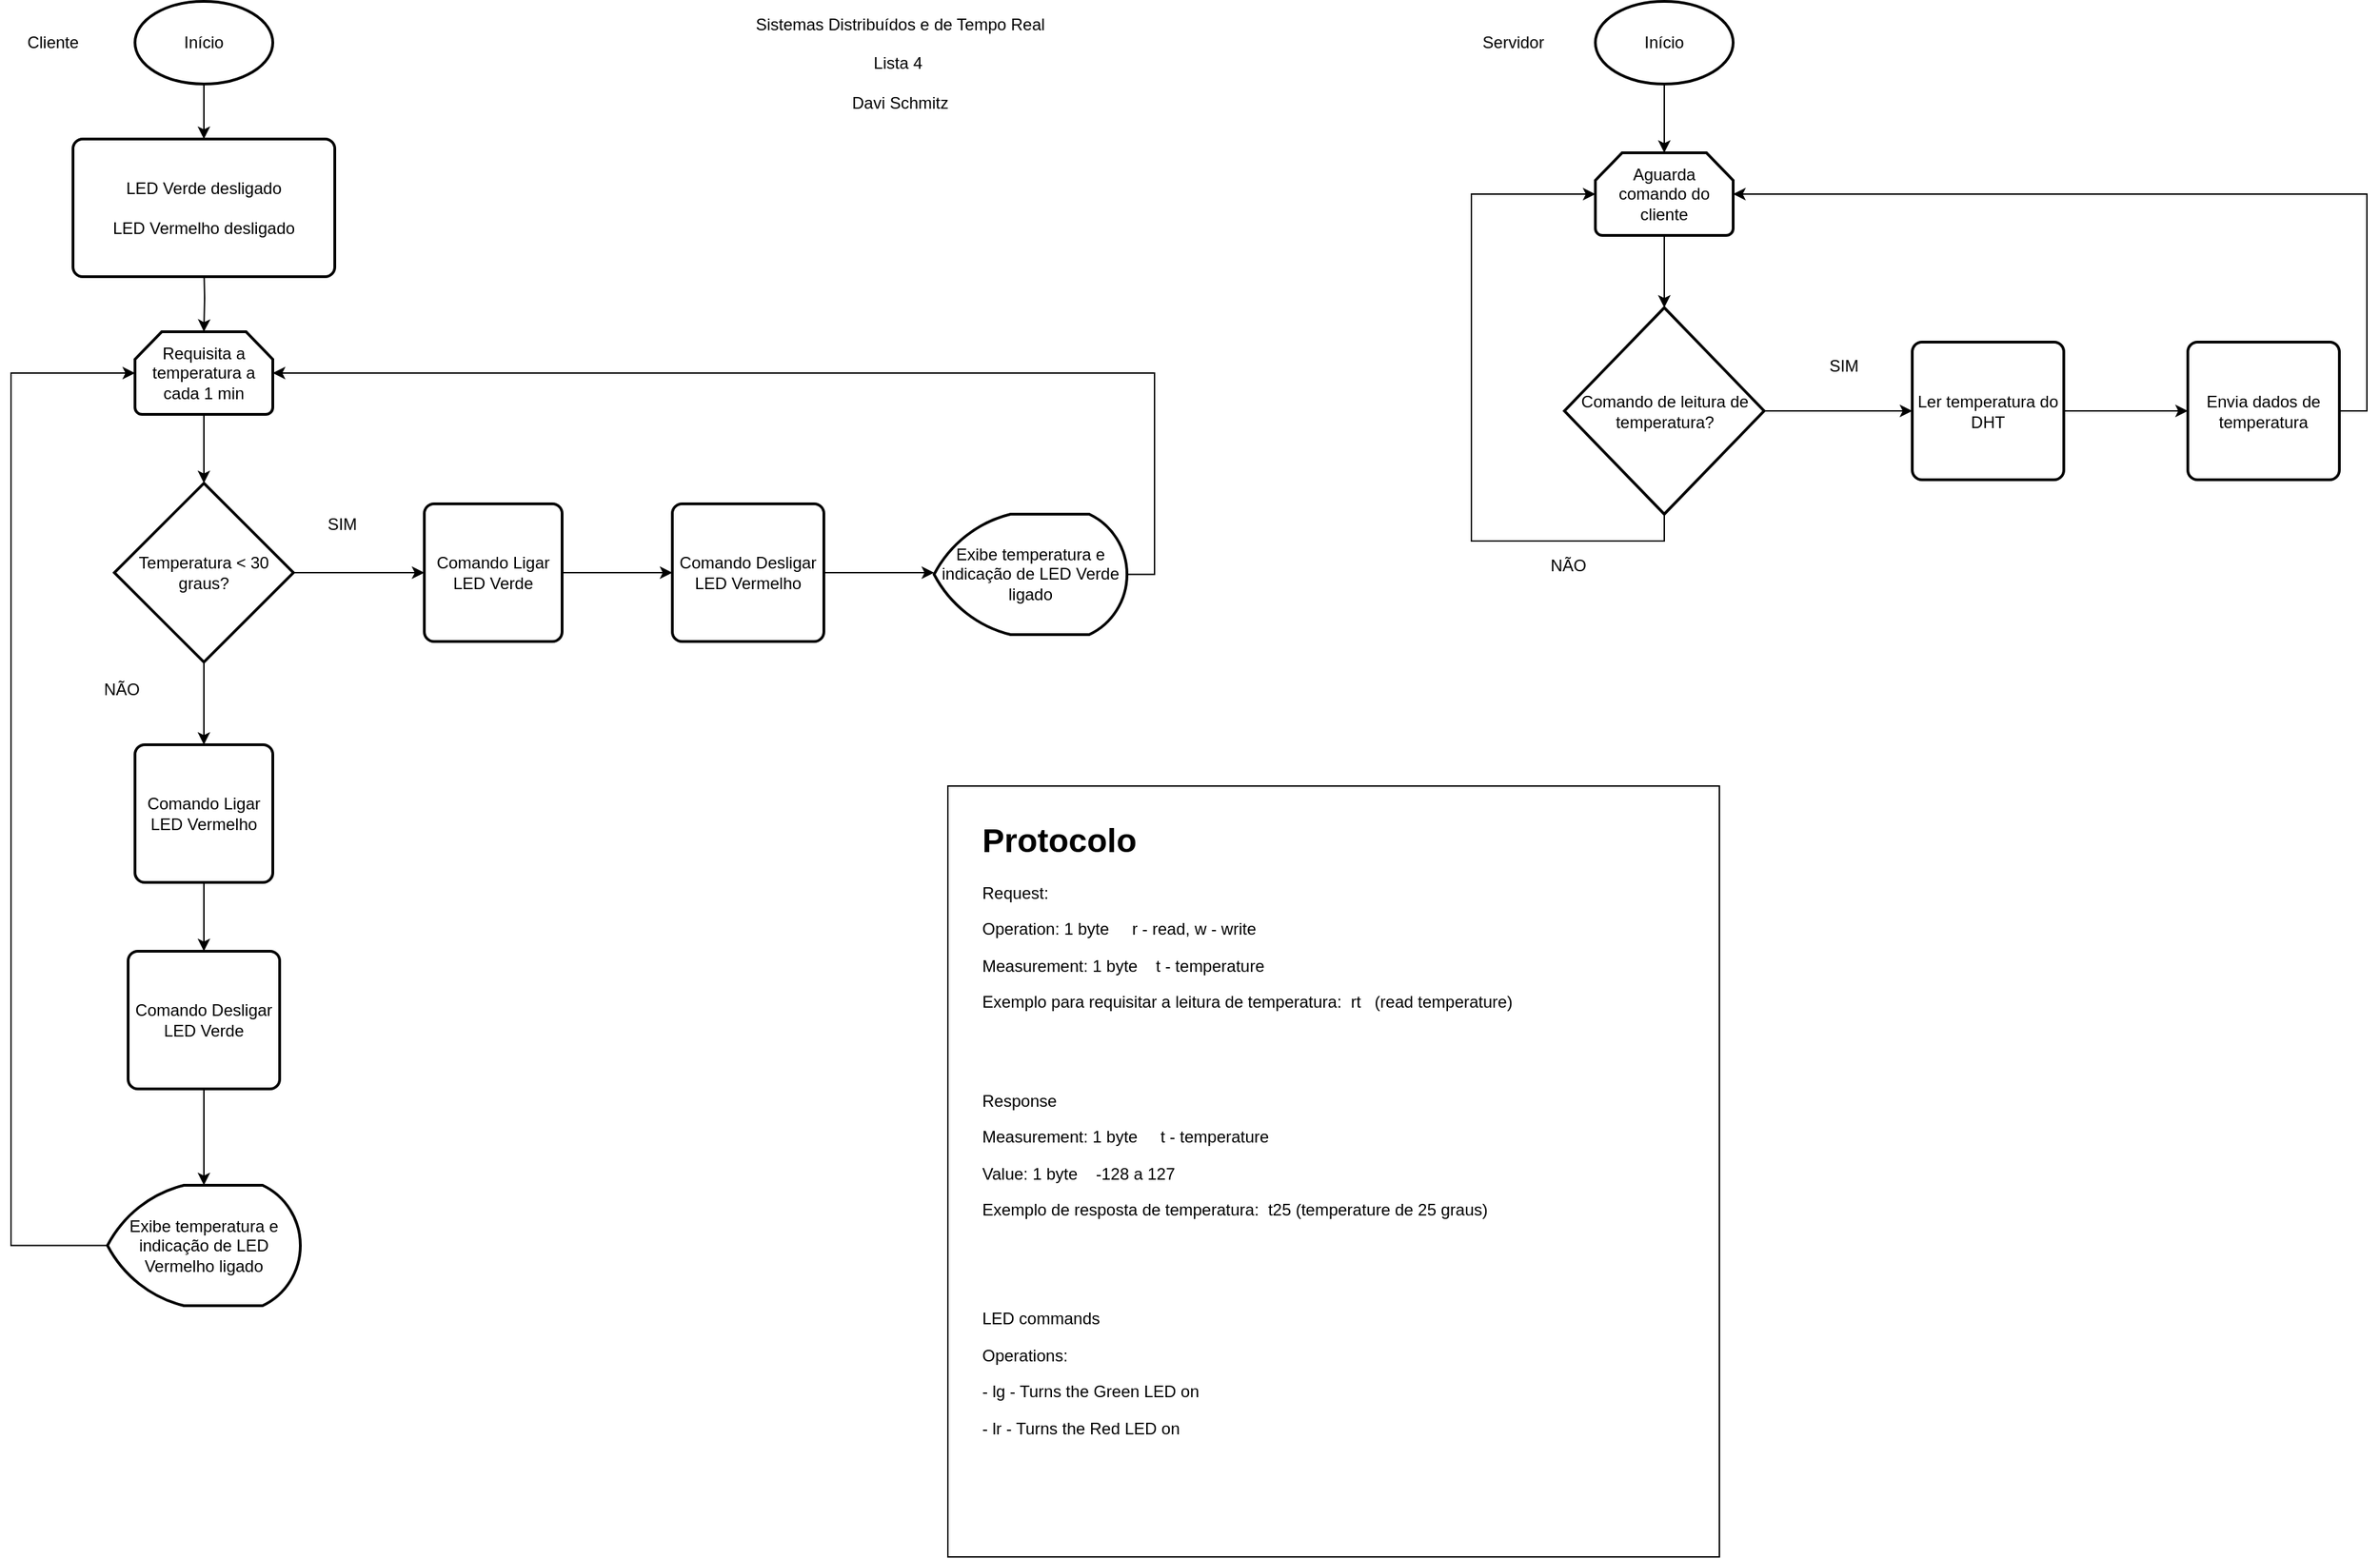 <mxfile>
    <diagram id="R2lEEEUBdFMjLlhIrx00" name="Page-1">
        <mxGraphModel dx="1052" dy="918" grid="1" gridSize="10" guides="1" tooltips="1" connect="1" arrows="1" fold="1" page="1" pageScale="1" pageWidth="3300" pageHeight="4681" math="0" shadow="0" extFonts="Permanent Marker^https://fonts.googleapis.com/css?family=Permanent+Marker">
            <root>
                <mxCell id="0"/>
                <mxCell id="1" parent="0"/>
                <mxCell id="QKJgqJJw7sDUuffqFae5-2" value="Cliente" style="text;html=1;align=center;verticalAlign=middle;resizable=0;points=[];autosize=1;strokeColor=none;fillColor=none;" parent="1" vertex="1">
                    <mxGeometry x="550" y="35" width="60" height="30" as="geometry"/>
                </mxCell>
                <mxCell id="QKJgqJJw7sDUuffqFae5-5" style="edgeStyle=orthogonalEdgeStyle;rounded=0;orthogonalLoop=1;jettySize=auto;html=1;entryX=0.5;entryY=0;entryDx=0;entryDy=0;entryPerimeter=0;" parent="1" target="QKJgqJJw7sDUuffqFae5-8" edge="1">
                    <mxGeometry relative="1" as="geometry">
                        <mxPoint x="690" y="210" as="sourcePoint"/>
                        <mxPoint x="690" y="240" as="targetPoint"/>
                    </mxGeometry>
                </mxCell>
                <mxCell id="QKJgqJJw7sDUuffqFae5-6" style="edgeStyle=orthogonalEdgeStyle;rounded=0;orthogonalLoop=1;jettySize=auto;html=1;exitX=0.5;exitY=1;exitDx=0;exitDy=0;entryX=0.5;entryY=0;entryDx=0;entryDy=0;entryPerimeter=0;" parent="1" target="QKJgqJJw7sDUuffqFae5-4" edge="1">
                    <mxGeometry relative="1" as="geometry">
                        <mxPoint x="690" y="340" as="sourcePoint"/>
                        <Array as="points">
                            <mxPoint x="690" y="320"/>
                            <mxPoint x="690" y="320"/>
                        </Array>
                    </mxGeometry>
                </mxCell>
                <mxCell id="QKJgqJJw7sDUuffqFae5-9" style="edgeStyle=orthogonalEdgeStyle;rounded=0;orthogonalLoop=1;jettySize=auto;html=1;exitX=1;exitY=0.5;exitDx=0;exitDy=0;exitPerimeter=0;entryX=0;entryY=0.5;entryDx=0;entryDy=0;" parent="1" source="QKJgqJJw7sDUuffqFae5-4" target="QKJgqJJw7sDUuffqFae5-7" edge="1">
                    <mxGeometry relative="1" as="geometry"/>
                </mxCell>
                <mxCell id="QKJgqJJw7sDUuffqFae5-13" style="edgeStyle=orthogonalEdgeStyle;rounded=0;orthogonalLoop=1;jettySize=auto;html=1;exitX=0.5;exitY=1;exitDx=0;exitDy=0;exitPerimeter=0;entryX=0.5;entryY=0;entryDx=0;entryDy=0;" parent="1" source="QKJgqJJw7sDUuffqFae5-4" target="QKJgqJJw7sDUuffqFae5-12" edge="1">
                    <mxGeometry relative="1" as="geometry"/>
                </mxCell>
                <mxCell id="QKJgqJJw7sDUuffqFae5-4" value="Temperatura &amp;lt; 30 graus?" style="strokeWidth=2;html=1;shape=mxgraph.flowchart.decision;whiteSpace=wrap;" parent="1" vertex="1">
                    <mxGeometry x="625" y="370" width="130" height="130" as="geometry"/>
                </mxCell>
                <mxCell id="QKJgqJJw7sDUuffqFae5-15" value="" style="edgeStyle=orthogonalEdgeStyle;rounded=0;orthogonalLoop=1;jettySize=auto;html=1;entryX=0;entryY=0.5;entryDx=0;entryDy=0;" parent="1" source="QKJgqJJw7sDUuffqFae5-7" target="QKJgqJJw7sDUuffqFae5-16" edge="1">
                    <mxGeometry relative="1" as="geometry">
                        <mxPoint x="1020" y="435" as="targetPoint"/>
                    </mxGeometry>
                </mxCell>
                <mxCell id="QKJgqJJw7sDUuffqFae5-7" value="Comando Ligar LED Verde" style="rounded=1;whiteSpace=wrap;html=1;absoluteArcSize=1;arcSize=14;strokeWidth=2;" parent="1" vertex="1">
                    <mxGeometry x="850" y="385" width="100" height="100" as="geometry"/>
                </mxCell>
                <mxCell id="QKJgqJJw7sDUuffqFae5-8" value="Requisita a temperatura a cada 1 min" style="strokeWidth=2;html=1;shape=mxgraph.flowchart.loop_limit;whiteSpace=wrap;" parent="1" vertex="1">
                    <mxGeometry x="640" y="260" width="100" height="60" as="geometry"/>
                </mxCell>
                <mxCell id="QKJgqJJw7sDUuffqFae5-10" value="SIM" style="text;html=1;align=center;verticalAlign=middle;resizable=0;points=[];autosize=1;strokeColor=none;fillColor=none;" parent="1" vertex="1">
                    <mxGeometry x="770" y="385" width="40" height="30" as="geometry"/>
                </mxCell>
                <mxCell id="QKJgqJJw7sDUuffqFae5-11" value="NÃO" style="text;html=1;align=center;verticalAlign=middle;resizable=0;points=[];autosize=1;strokeColor=none;fillColor=none;" parent="1" vertex="1">
                    <mxGeometry x="605" y="505" width="50" height="30" as="geometry"/>
                </mxCell>
                <mxCell id="QKJgqJJw7sDUuffqFae5-22" style="edgeStyle=orthogonalEdgeStyle;rounded=0;orthogonalLoop=1;jettySize=auto;html=1;exitX=0.5;exitY=1;exitDx=0;exitDy=0;entryX=0.5;entryY=0;entryDx=0;entryDy=0;" parent="1" source="QKJgqJJw7sDUuffqFae5-12" target="QKJgqJJw7sDUuffqFae5-21" edge="1">
                    <mxGeometry relative="1" as="geometry"/>
                </mxCell>
                <mxCell id="QKJgqJJw7sDUuffqFae5-12" value="Comando Ligar LED Vermelho" style="rounded=1;whiteSpace=wrap;html=1;absoluteArcSize=1;arcSize=14;strokeWidth=2;" parent="1" vertex="1">
                    <mxGeometry x="640" y="560" width="100" height="100" as="geometry"/>
                </mxCell>
                <mxCell id="QKJgqJJw7sDUuffqFae5-16" value="Comando Desligar LED Vermelho" style="rounded=1;whiteSpace=wrap;html=1;absoluteArcSize=1;arcSize=14;strokeWidth=2;" parent="1" vertex="1">
                    <mxGeometry x="1030" y="385" width="110" height="100" as="geometry"/>
                </mxCell>
                <mxCell id="QKJgqJJw7sDUuffqFae5-57" style="edgeStyle=orthogonalEdgeStyle;rounded=0;orthogonalLoop=1;jettySize=auto;html=1;exitX=0.5;exitY=1;exitDx=0;exitDy=0;entryX=0.5;entryY=0;entryDx=0;entryDy=0;entryPerimeter=0;" parent="1" source="QKJgqJJw7sDUuffqFae5-21" target="QKJgqJJw7sDUuffqFae5-31" edge="1">
                    <mxGeometry relative="1" as="geometry"/>
                </mxCell>
                <mxCell id="QKJgqJJw7sDUuffqFae5-21" value="Comando Desligar LED Verde" style="rounded=1;whiteSpace=wrap;html=1;absoluteArcSize=1;arcSize=14;strokeWidth=2;" parent="1" vertex="1">
                    <mxGeometry x="635" y="710" width="110" height="100" as="geometry"/>
                </mxCell>
                <mxCell id="QKJgqJJw7sDUuffqFae5-24" value="LED Verde desligado&lt;br&gt;&lt;br&gt;LED Vermelho desligado" style="rounded=1;whiteSpace=wrap;html=1;absoluteArcSize=1;arcSize=14;strokeWidth=2;" parent="1" vertex="1">
                    <mxGeometry x="595" y="120" width="190" height="100" as="geometry"/>
                </mxCell>
                <mxCell id="QKJgqJJw7sDUuffqFae5-27" style="edgeStyle=orthogonalEdgeStyle;rounded=0;orthogonalLoop=1;jettySize=auto;html=1;exitX=0.5;exitY=1;exitDx=0;exitDy=0;exitPerimeter=0;entryX=0.5;entryY=0;entryDx=0;entryDy=0;" parent="1" source="QKJgqJJw7sDUuffqFae5-25" target="QKJgqJJw7sDUuffqFae5-24" edge="1">
                    <mxGeometry relative="1" as="geometry"/>
                </mxCell>
                <mxCell id="QKJgqJJw7sDUuffqFae5-25" value="Início" style="strokeWidth=2;html=1;shape=mxgraph.flowchart.start_1;whiteSpace=wrap;" parent="1" vertex="1">
                    <mxGeometry x="640" y="20" width="100" height="60" as="geometry"/>
                </mxCell>
                <mxCell id="QKJgqJJw7sDUuffqFae5-28" value="" style="edgeStyle=orthogonalEdgeStyle;rounded=0;orthogonalLoop=1;jettySize=auto;html=1;entryX=0;entryY=0.5;entryDx=0;entryDy=0;exitX=1;exitY=0.5;exitDx=0;exitDy=0;" parent="1" source="QKJgqJJw7sDUuffqFae5-16" edge="1">
                    <mxGeometry relative="1" as="geometry">
                        <mxPoint x="1150" y="435" as="sourcePoint"/>
                        <mxPoint x="1220" y="435" as="targetPoint"/>
                    </mxGeometry>
                </mxCell>
                <mxCell id="QKJgqJJw7sDUuffqFae5-33" style="edgeStyle=orthogonalEdgeStyle;rounded=0;orthogonalLoop=1;jettySize=auto;html=1;exitX=1;exitY=0.5;exitDx=0;exitDy=0;exitPerimeter=0;entryX=1;entryY=0.5;entryDx=0;entryDy=0;entryPerimeter=0;" parent="1" source="QKJgqJJw7sDUuffqFae5-30" target="QKJgqJJw7sDUuffqFae5-8" edge="1">
                    <mxGeometry relative="1" as="geometry"/>
                </mxCell>
                <mxCell id="QKJgqJJw7sDUuffqFae5-30" value="Exibe temperatura e indicação de LED Verde ligado" style="strokeWidth=2;html=1;shape=mxgraph.flowchart.display;whiteSpace=wrap;" parent="1" vertex="1">
                    <mxGeometry x="1220" y="392.5" width="140" height="87.5" as="geometry"/>
                </mxCell>
                <mxCell id="QKJgqJJw7sDUuffqFae5-32" style="edgeStyle=orthogonalEdgeStyle;rounded=0;orthogonalLoop=1;jettySize=auto;html=1;exitX=0;exitY=0.5;exitDx=0;exitDy=0;exitPerimeter=0;entryX=0;entryY=0.5;entryDx=0;entryDy=0;entryPerimeter=0;" parent="1" source="QKJgqJJw7sDUuffqFae5-31" target="QKJgqJJw7sDUuffqFae5-8" edge="1">
                    <mxGeometry relative="1" as="geometry">
                        <Array as="points">
                            <mxPoint x="550" y="924"/>
                            <mxPoint x="550" y="290"/>
                        </Array>
                    </mxGeometry>
                </mxCell>
                <mxCell id="QKJgqJJw7sDUuffqFae5-31" value="Exibe temperatura e indicação de LED Vermelho ligado" style="strokeWidth=2;html=1;shape=mxgraph.flowchart.display;whiteSpace=wrap;" parent="1" vertex="1">
                    <mxGeometry x="620" y="880" width="140" height="87.5" as="geometry"/>
                </mxCell>
                <mxCell id="QKJgqJJw7sDUuffqFae5-34" value="Servidor" style="text;html=1;align=center;verticalAlign=middle;resizable=0;points=[];autosize=1;strokeColor=none;fillColor=none;" parent="1" vertex="1">
                    <mxGeometry x="1605" y="35" width="70" height="30" as="geometry"/>
                </mxCell>
                <mxCell id="QKJgqJJw7sDUuffqFae5-64" style="edgeStyle=orthogonalEdgeStyle;rounded=0;orthogonalLoop=1;jettySize=auto;html=1;exitX=0.5;exitY=1;exitDx=0;exitDy=0;exitPerimeter=0;entryX=0.5;entryY=0;entryDx=0;entryDy=0;entryPerimeter=0;" parent="1" source="QKJgqJJw7sDUuffqFae5-42" target="QKJgqJJw7sDUuffqFae5-60" edge="1">
                    <mxGeometry relative="1" as="geometry"/>
                </mxCell>
                <mxCell id="QKJgqJJw7sDUuffqFae5-42" value="Aguarda comando do cliente" style="strokeWidth=2;html=1;shape=mxgraph.flowchart.loop_limit;whiteSpace=wrap;" parent="1" vertex="1">
                    <mxGeometry x="1700" y="130" width="100" height="60" as="geometry"/>
                </mxCell>
                <mxCell id="QKJgqJJw7sDUuffqFae5-59" style="edgeStyle=orthogonalEdgeStyle;rounded=0;orthogonalLoop=1;jettySize=auto;html=1;exitX=0.5;exitY=1;exitDx=0;exitDy=0;exitPerimeter=0;entryX=0.5;entryY=0;entryDx=0;entryDy=0;entryPerimeter=0;" parent="1" source="QKJgqJJw7sDUuffqFae5-51" target="QKJgqJJw7sDUuffqFae5-42" edge="1">
                    <mxGeometry relative="1" as="geometry"/>
                </mxCell>
                <mxCell id="QKJgqJJw7sDUuffqFae5-51" value="Início" style="strokeWidth=2;html=1;shape=mxgraph.flowchart.start_1;whiteSpace=wrap;" parent="1" vertex="1">
                    <mxGeometry x="1700" y="20" width="100" height="60" as="geometry"/>
                </mxCell>
                <mxCell id="QKJgqJJw7sDUuffqFae5-63" style="edgeStyle=orthogonalEdgeStyle;rounded=0;orthogonalLoop=1;jettySize=auto;html=1;exitX=1;exitY=0.5;exitDx=0;exitDy=0;exitPerimeter=0;entryX=0;entryY=0.5;entryDx=0;entryDy=0;" parent="1" source="QKJgqJJw7sDUuffqFae5-60" target="QKJgqJJw7sDUuffqFae5-62" edge="1">
                    <mxGeometry relative="1" as="geometry"/>
                </mxCell>
                <mxCell id="QKJgqJJw7sDUuffqFae5-68" style="edgeStyle=orthogonalEdgeStyle;rounded=0;orthogonalLoop=1;jettySize=auto;html=1;exitX=0.5;exitY=1;exitDx=0;exitDy=0;exitPerimeter=0;entryX=0;entryY=0.5;entryDx=0;entryDy=0;entryPerimeter=0;" parent="1" source="QKJgqJJw7sDUuffqFae5-60" target="QKJgqJJw7sDUuffqFae5-42" edge="1">
                    <mxGeometry relative="1" as="geometry">
                        <mxPoint x="1600" y="220" as="targetPoint"/>
                        <Array as="points">
                            <mxPoint x="1750" y="412"/>
                            <mxPoint x="1610" y="412"/>
                            <mxPoint x="1610" y="160"/>
                        </Array>
                    </mxGeometry>
                </mxCell>
                <mxCell id="QKJgqJJw7sDUuffqFae5-60" value="Comando de leitura de temperatura?" style="strokeWidth=2;html=1;shape=mxgraph.flowchart.decision;whiteSpace=wrap;" parent="1" vertex="1">
                    <mxGeometry x="1677.5" y="242.5" width="145" height="150" as="geometry"/>
                </mxCell>
                <mxCell id="QKJgqJJw7sDUuffqFae5-61" value="SIM" style="text;html=1;align=center;verticalAlign=middle;resizable=0;points=[];autosize=1;strokeColor=none;fillColor=none;" parent="1" vertex="1">
                    <mxGeometry x="1860" y="270" width="40" height="30" as="geometry"/>
                </mxCell>
                <mxCell id="QKJgqJJw7sDUuffqFae5-66" style="edgeStyle=orthogonalEdgeStyle;rounded=0;orthogonalLoop=1;jettySize=auto;html=1;exitX=1;exitY=0.5;exitDx=0;exitDy=0;entryX=0;entryY=0.5;entryDx=0;entryDy=0;" parent="1" source="QKJgqJJw7sDUuffqFae5-62" target="QKJgqJJw7sDUuffqFae5-65" edge="1">
                    <mxGeometry relative="1" as="geometry"/>
                </mxCell>
                <mxCell id="QKJgqJJw7sDUuffqFae5-62" value="Ler temperatura do DHT" style="rounded=1;whiteSpace=wrap;html=1;absoluteArcSize=1;arcSize=14;strokeWidth=2;" parent="1" vertex="1">
                    <mxGeometry x="1930" y="267.5" width="110" height="100" as="geometry"/>
                </mxCell>
                <mxCell id="QKJgqJJw7sDUuffqFae5-67" style="edgeStyle=orthogonalEdgeStyle;rounded=0;orthogonalLoop=1;jettySize=auto;html=1;exitX=1;exitY=0.5;exitDx=0;exitDy=0;entryX=1;entryY=0.5;entryDx=0;entryDy=0;entryPerimeter=0;" parent="1" source="QKJgqJJw7sDUuffqFae5-65" target="QKJgqJJw7sDUuffqFae5-42" edge="1">
                    <mxGeometry relative="1" as="geometry"/>
                </mxCell>
                <mxCell id="QKJgqJJw7sDUuffqFae5-65" value="Envia dados de temperatura" style="rounded=1;whiteSpace=wrap;html=1;absoluteArcSize=1;arcSize=14;strokeWidth=2;" parent="1" vertex="1">
                    <mxGeometry x="2130" y="267.5" width="110" height="100" as="geometry"/>
                </mxCell>
                <mxCell id="QKJgqJJw7sDUuffqFae5-69" value="NÃO" style="text;html=1;align=center;verticalAlign=middle;resizable=0;points=[];autosize=1;strokeColor=none;fillColor=none;" parent="1" vertex="1">
                    <mxGeometry x="1655" y="415" width="50" height="30" as="geometry"/>
                </mxCell>
                <mxCell id="QKJgqJJw7sDUuffqFae5-72" value="&lt;br&gt;&lt;br&gt;" style="whiteSpace=wrap;html=1;aspect=fixed;" parent="1" vertex="1">
                    <mxGeometry x="1230" y="590" width="560" height="560" as="geometry"/>
                </mxCell>
                <mxCell id="QKJgqJJw7sDUuffqFae5-74" value="&lt;h1&gt;Protocolo&lt;/h1&gt;&lt;p&gt;Request:&lt;/p&gt;&lt;p&gt;&lt;span&gt;Operation: 1 byte&amp;nbsp; &amp;nbsp; &amp;nbsp;r - read, w - write&lt;/span&gt;&lt;/p&gt;&lt;p&gt;&lt;span&gt;Measurement: 1 byte&amp;nbsp; &amp;nbsp; t - temperature&amp;nbsp;&lt;/span&gt;&lt;/p&gt;&lt;p&gt;Exemplo para requisitar a leitura de temperatura:&amp;nbsp; rt&amp;nbsp; &amp;nbsp;(read temperature)&lt;br&gt;&lt;br&gt;&lt;br&gt;&lt;br&gt;&lt;br&gt;Response&lt;/p&gt;&lt;p&gt;Measurement: 1 byte&amp;nbsp; &amp;nbsp; &amp;nbsp;t - temperature&lt;/p&gt;&lt;p&gt;Value: 1 byte&amp;nbsp; &amp;nbsp; -128 a 127&lt;/p&gt;&lt;p&gt;Exemplo de resposta de temperatura:&amp;nbsp; t25 (temperature de 25 graus)&lt;/p&gt;&lt;p&gt;&lt;br&gt;&lt;/p&gt;&lt;p&gt;&lt;br&gt;&lt;/p&gt;&lt;p&gt;LED commands&lt;/p&gt;&lt;p&gt;Operations:&amp;nbsp;&lt;/p&gt;&lt;p&gt;&lt;span&gt;&#9;&lt;/span&gt;- lg - Turns the Green LED on&lt;/p&gt;&lt;p&gt;&lt;span&gt;&#9;&lt;/span&gt;-&amp;nbsp;lr - Turns the Red LED on&lt;br&gt;&lt;/p&gt;" style="text;html=1;strokeColor=none;fillColor=none;spacing=5;spacingTop=-20;whiteSpace=wrap;overflow=hidden;rounded=0;" parent="1" vertex="1">
                    <mxGeometry x="1250" y="610" width="520" height="520" as="geometry"/>
                </mxCell>
                <mxCell id="QKJgqJJw7sDUuffqFae5-75" value="Sistemas Distribuídos e de Tempo Real&lt;br&gt;&lt;br&gt;Lista 4&amp;nbsp;&lt;br&gt;&lt;br&gt;Davi Schmitz" style="text;html=1;align=center;verticalAlign=middle;resizable=0;points=[];autosize=1;strokeColor=none;fillColor=none;" parent="1" vertex="1">
                    <mxGeometry x="1080" y="20" width="230" height="90" as="geometry"/>
                </mxCell>
            </root>
        </mxGraphModel>
    </diagram>
</mxfile>